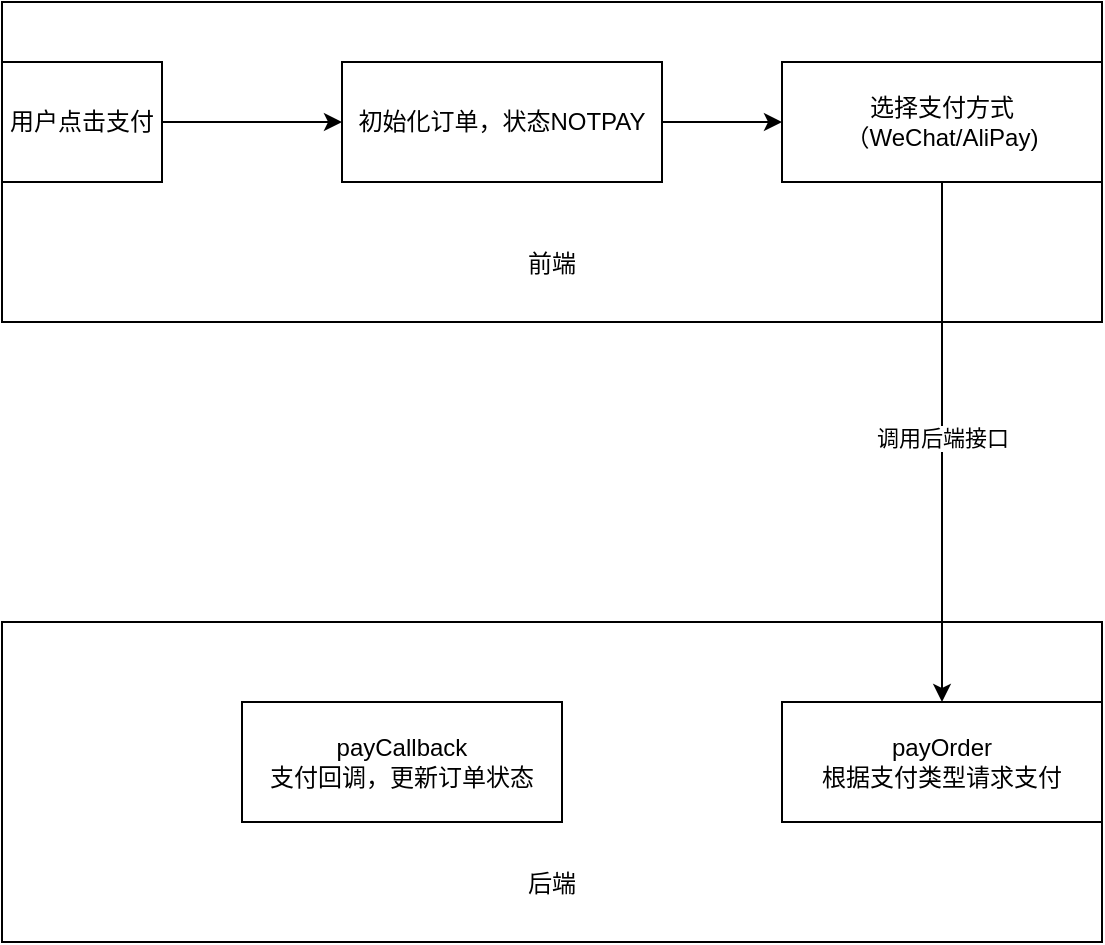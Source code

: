 <mxfile version="26.0.6">
  <diagram name="第 1 页" id="Y4oczqHeiSc2w7NScO-S">
    <mxGraphModel dx="1284" dy="706" grid="1" gridSize="10" guides="1" tooltips="1" connect="1" arrows="1" fold="1" page="1" pageScale="1" pageWidth="2339" pageHeight="3300" math="0" shadow="0">
      <root>
        <mxCell id="0" />
        <mxCell id="1" parent="0" />
        <mxCell id="dSg831dWEwxhKmMtTKUf-7" value="&lt;div&gt;&lt;br&gt;&lt;/div&gt;&lt;div&gt;&lt;br&gt;&lt;/div&gt;&lt;div&gt;&lt;br&gt;&lt;/div&gt;&lt;div&gt;&lt;br&gt;&lt;/div&gt;&lt;div&gt;&lt;br&gt;&lt;/div&gt;&lt;div&gt;&lt;br&gt;&lt;/div&gt;&lt;div&gt;&lt;br&gt;&lt;/div&gt;&lt;div&gt;前端&lt;/div&gt;" style="rounded=0;whiteSpace=wrap;html=1;" vertex="1" parent="1">
          <mxGeometry x="230" y="110" width="550" height="160" as="geometry" />
        </mxCell>
        <mxCell id="dSg831dWEwxhKmMtTKUf-3" style="edgeStyle=orthogonalEdgeStyle;rounded=0;orthogonalLoop=1;jettySize=auto;html=1;entryX=0;entryY=0.5;entryDx=0;entryDy=0;" edge="1" parent="1" source="dSg831dWEwxhKmMtTKUf-1" target="dSg831dWEwxhKmMtTKUf-2">
          <mxGeometry relative="1" as="geometry" />
        </mxCell>
        <mxCell id="dSg831dWEwxhKmMtTKUf-1" value="用户点击支付" style="rounded=0;whiteSpace=wrap;html=1;" vertex="1" parent="1">
          <mxGeometry x="230" y="140" width="80" height="60" as="geometry" />
        </mxCell>
        <mxCell id="dSg831dWEwxhKmMtTKUf-5" value="" style="edgeStyle=orthogonalEdgeStyle;rounded=0;orthogonalLoop=1;jettySize=auto;html=1;" edge="1" parent="1" source="dSg831dWEwxhKmMtTKUf-2" target="dSg831dWEwxhKmMtTKUf-4">
          <mxGeometry relative="1" as="geometry" />
        </mxCell>
        <mxCell id="dSg831dWEwxhKmMtTKUf-2" value="初始化订单，状态NOTPAY" style="rounded=0;whiteSpace=wrap;html=1;" vertex="1" parent="1">
          <mxGeometry x="400" y="140" width="160" height="60" as="geometry" />
        </mxCell>
        <mxCell id="dSg831dWEwxhKmMtTKUf-4" value="选择支付方式（WeChat/AliPay)" style="whiteSpace=wrap;html=1;rounded=0;" vertex="1" parent="1">
          <mxGeometry x="620" y="140" width="160" height="60" as="geometry" />
        </mxCell>
        <mxCell id="dSg831dWEwxhKmMtTKUf-8" value="&lt;div&gt;&lt;br&gt;&lt;/div&gt;&lt;div&gt;&lt;br&gt;&lt;/div&gt;&lt;div&gt;&lt;br&gt;&lt;/div&gt;&lt;div&gt;&lt;br&gt;&lt;/div&gt;&lt;div&gt;&lt;br&gt;&lt;/div&gt;&lt;div&gt;&lt;br&gt;&lt;/div&gt;&lt;div&gt;&lt;br&gt;&lt;/div&gt;&lt;div&gt;后端&lt;/div&gt;" style="rounded=0;whiteSpace=wrap;html=1;" vertex="1" parent="1">
          <mxGeometry x="230" y="420" width="550" height="160" as="geometry" />
        </mxCell>
        <mxCell id="dSg831dWEwxhKmMtTKUf-9" value="payOrder&lt;div&gt;根据支付类型请求支付&lt;/div&gt;" style="whiteSpace=wrap;html=1;rounded=0;" vertex="1" parent="1">
          <mxGeometry x="620" y="460" width="160" height="60" as="geometry" />
        </mxCell>
        <mxCell id="dSg831dWEwxhKmMtTKUf-10" value="" style="edgeStyle=orthogonalEdgeStyle;rounded=0;orthogonalLoop=1;jettySize=auto;html=1;" edge="1" parent="1" source="dSg831dWEwxhKmMtTKUf-4" target="dSg831dWEwxhKmMtTKUf-9">
          <mxGeometry relative="1" as="geometry" />
        </mxCell>
        <mxCell id="dSg831dWEwxhKmMtTKUf-11" value="调用后端接口" style="edgeLabel;html=1;align=center;verticalAlign=middle;resizable=0;points=[];" vertex="1" connectable="0" parent="dSg831dWEwxhKmMtTKUf-10">
          <mxGeometry x="-0.018" relative="1" as="geometry">
            <mxPoint as="offset" />
          </mxGeometry>
        </mxCell>
        <mxCell id="dSg831dWEwxhKmMtTKUf-12" value="payCallback&lt;div&gt;支付回调，更新订单状态&lt;/div&gt;" style="whiteSpace=wrap;html=1;rounded=0;" vertex="1" parent="1">
          <mxGeometry x="350" y="460" width="160" height="60" as="geometry" />
        </mxCell>
      </root>
    </mxGraphModel>
  </diagram>
</mxfile>
